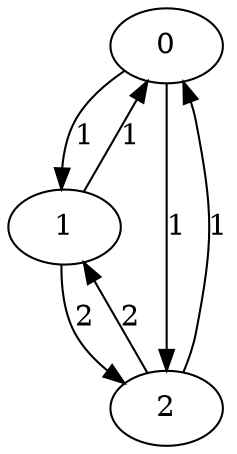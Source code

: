 digraph CITY_GRAPH {
0 -> 1[label=1];
0 -> 2[label=1];
1 -> 0[label=1];
1 -> 2[label=2];
2 -> 0[label=1];
2 -> 1[label=2];
}
